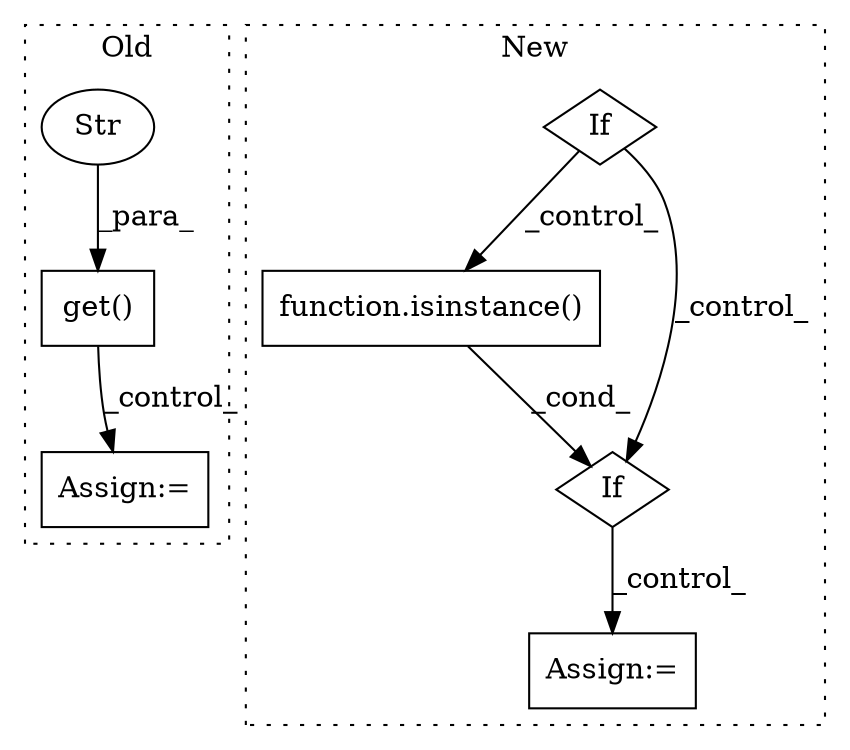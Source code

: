 digraph G {
subgraph cluster0 {
1 [label="get()" a="75" s="7276,7315" l="11,1" shape="box"];
5 [label="Str" a="66" s="7287" l="10" shape="ellipse"];
7 [label="Assign:=" a="68" s="7541" l="3" shape="box"];
label = "Old";
style="dotted";
}
subgraph cluster1 {
2 [label="function.isinstance()" a="75" s="7927,7958" l="11,1" shape="box"];
3 [label="If" a="96" s="7924" l="3" shape="diamond"];
4 [label="Assign:=" a="68" s="7986" l="23" shape="box"];
6 [label="If" a="96" s="7177" l="3" shape="diamond"];
label = "New";
style="dotted";
}
1 -> 7 [label="_control_"];
2 -> 3 [label="_cond_"];
3 -> 4 [label="_control_"];
5 -> 1 [label="_para_"];
6 -> 3 [label="_control_"];
6 -> 2 [label="_control_"];
}